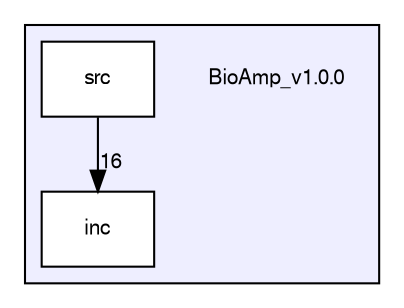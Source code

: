 digraph "BioAmp_v1.0.0" {
  compound=true
  node [ fontsize="10", fontname="FreeSans"];
  edge [ labelfontsize="10", labelfontname="FreeSans"];
  subgraph clusterdir_ba2ae61b3ae37c8c6e60a7fd722fd3fa {
    graph [ bgcolor="#eeeeff", pencolor="black", label="" URL="dir_ba2ae61b3ae37c8c6e60a7fd722fd3fa.html"];
    dir_ba2ae61b3ae37c8c6e60a7fd722fd3fa [shape=plaintext label="BioAmp_v1.0.0"];
    dir_0486d1d7789378dc94dcf3d40ef992c3 [shape=box label="inc" color="black" fillcolor="white" style="filled" URL="dir_0486d1d7789378dc94dcf3d40ef992c3.html"];
    dir_f279180d66f21634db38df6d82f162fb [shape=box label="src" color="black" fillcolor="white" style="filled" URL="dir_f279180d66f21634db38df6d82f162fb.html"];
  }
  dir_f279180d66f21634db38df6d82f162fb->dir_0486d1d7789378dc94dcf3d40ef992c3 [headlabel="16", labeldistance=1.5 headhref="dir_000001_000002.html"];
}
